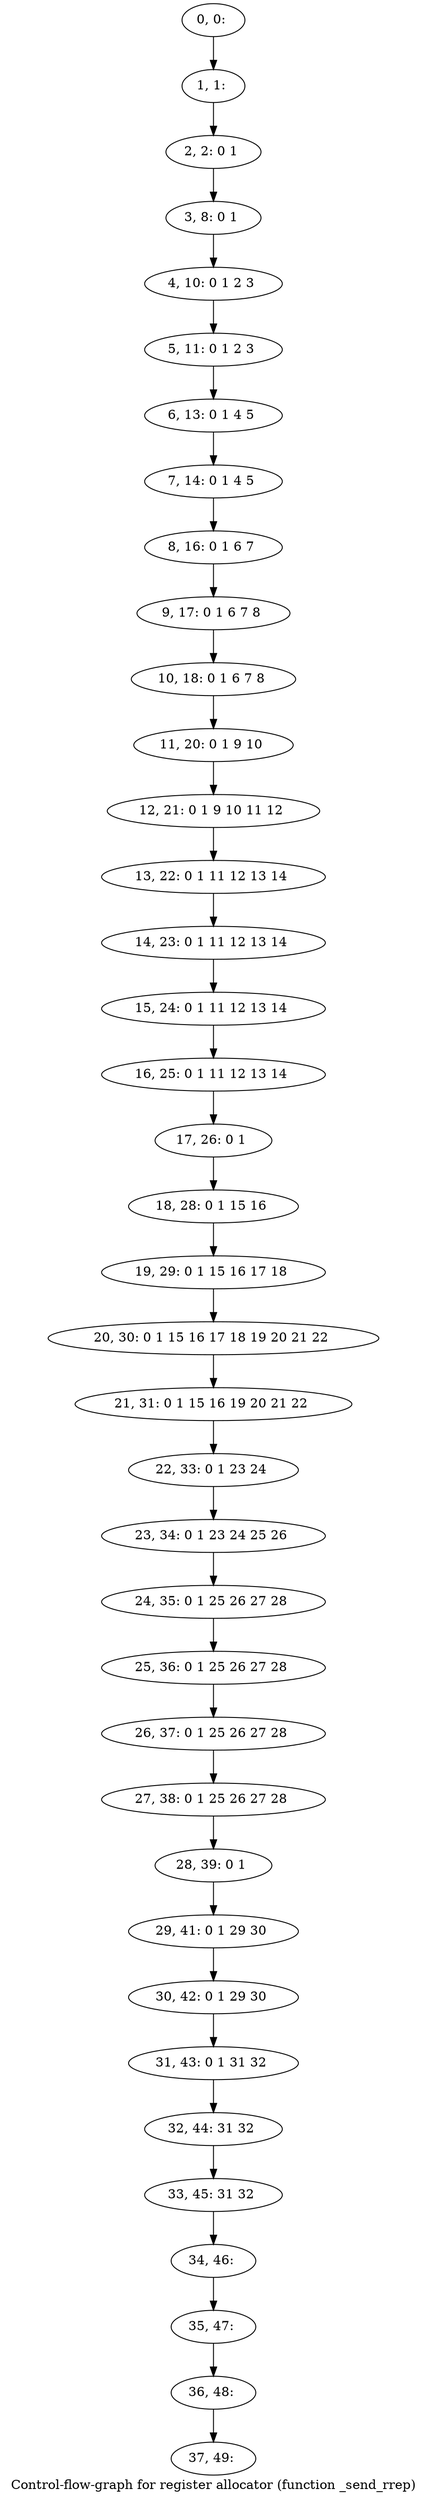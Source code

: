 digraph G {
graph [label="Control-flow-graph for register allocator (function _send_rrep)"]
0[label="0, 0: "];
1[label="1, 1: "];
2[label="2, 2: 0 1 "];
3[label="3, 8: 0 1 "];
4[label="4, 10: 0 1 2 3 "];
5[label="5, 11: 0 1 2 3 "];
6[label="6, 13: 0 1 4 5 "];
7[label="7, 14: 0 1 4 5 "];
8[label="8, 16: 0 1 6 7 "];
9[label="9, 17: 0 1 6 7 8 "];
10[label="10, 18: 0 1 6 7 8 "];
11[label="11, 20: 0 1 9 10 "];
12[label="12, 21: 0 1 9 10 11 12 "];
13[label="13, 22: 0 1 11 12 13 14 "];
14[label="14, 23: 0 1 11 12 13 14 "];
15[label="15, 24: 0 1 11 12 13 14 "];
16[label="16, 25: 0 1 11 12 13 14 "];
17[label="17, 26: 0 1 "];
18[label="18, 28: 0 1 15 16 "];
19[label="19, 29: 0 1 15 16 17 18 "];
20[label="20, 30: 0 1 15 16 17 18 19 20 21 22 "];
21[label="21, 31: 0 1 15 16 19 20 21 22 "];
22[label="22, 33: 0 1 23 24 "];
23[label="23, 34: 0 1 23 24 25 26 "];
24[label="24, 35: 0 1 25 26 27 28 "];
25[label="25, 36: 0 1 25 26 27 28 "];
26[label="26, 37: 0 1 25 26 27 28 "];
27[label="27, 38: 0 1 25 26 27 28 "];
28[label="28, 39: 0 1 "];
29[label="29, 41: 0 1 29 30 "];
30[label="30, 42: 0 1 29 30 "];
31[label="31, 43: 0 1 31 32 "];
32[label="32, 44: 31 32 "];
33[label="33, 45: 31 32 "];
34[label="34, 46: "];
35[label="35, 47: "];
36[label="36, 48: "];
37[label="37, 49: "];
0->1 ;
1->2 ;
2->3 ;
3->4 ;
4->5 ;
5->6 ;
6->7 ;
7->8 ;
8->9 ;
9->10 ;
10->11 ;
11->12 ;
12->13 ;
13->14 ;
14->15 ;
15->16 ;
16->17 ;
17->18 ;
18->19 ;
19->20 ;
20->21 ;
21->22 ;
22->23 ;
23->24 ;
24->25 ;
25->26 ;
26->27 ;
27->28 ;
28->29 ;
29->30 ;
30->31 ;
31->32 ;
32->33 ;
33->34 ;
34->35 ;
35->36 ;
36->37 ;
}
